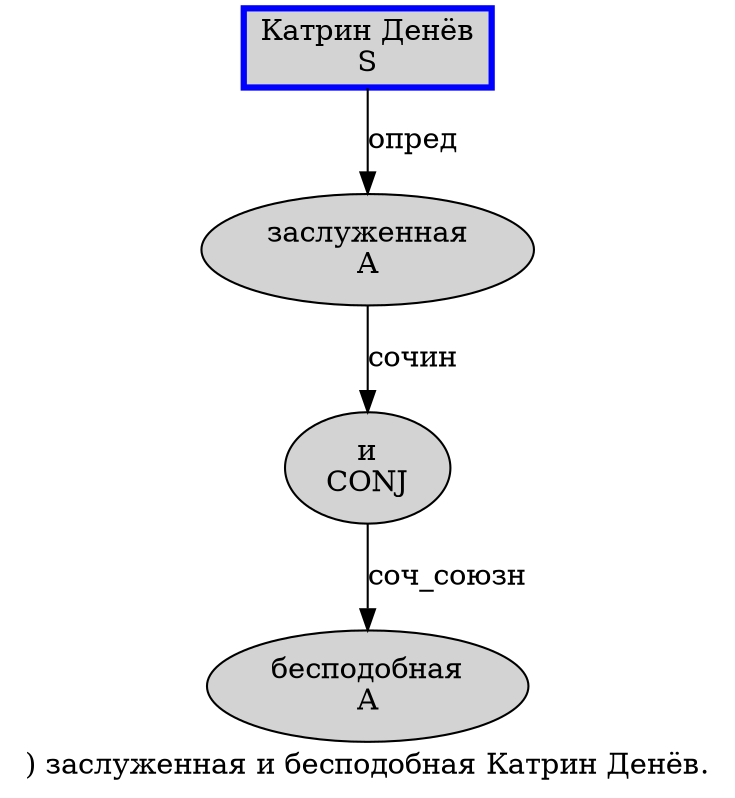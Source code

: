 digraph SENTENCE_1253 {
	graph [label=") заслуженная и бесподобная Катрин Денёв."]
	node [style=filled]
		1 [label="заслуженная
A" color="" fillcolor=lightgray penwidth=1 shape=ellipse]
		2 [label="и
CONJ" color="" fillcolor=lightgray penwidth=1 shape=ellipse]
		3 [label="бесподобная
A" color="" fillcolor=lightgray penwidth=1 shape=ellipse]
		4 [label="Катрин Денёв
S" color=blue fillcolor=lightgray penwidth=3 shape=box]
			1 -> 2 [label="сочин"]
			2 -> 3 [label="соч_союзн"]
			4 -> 1 [label="опред"]
}